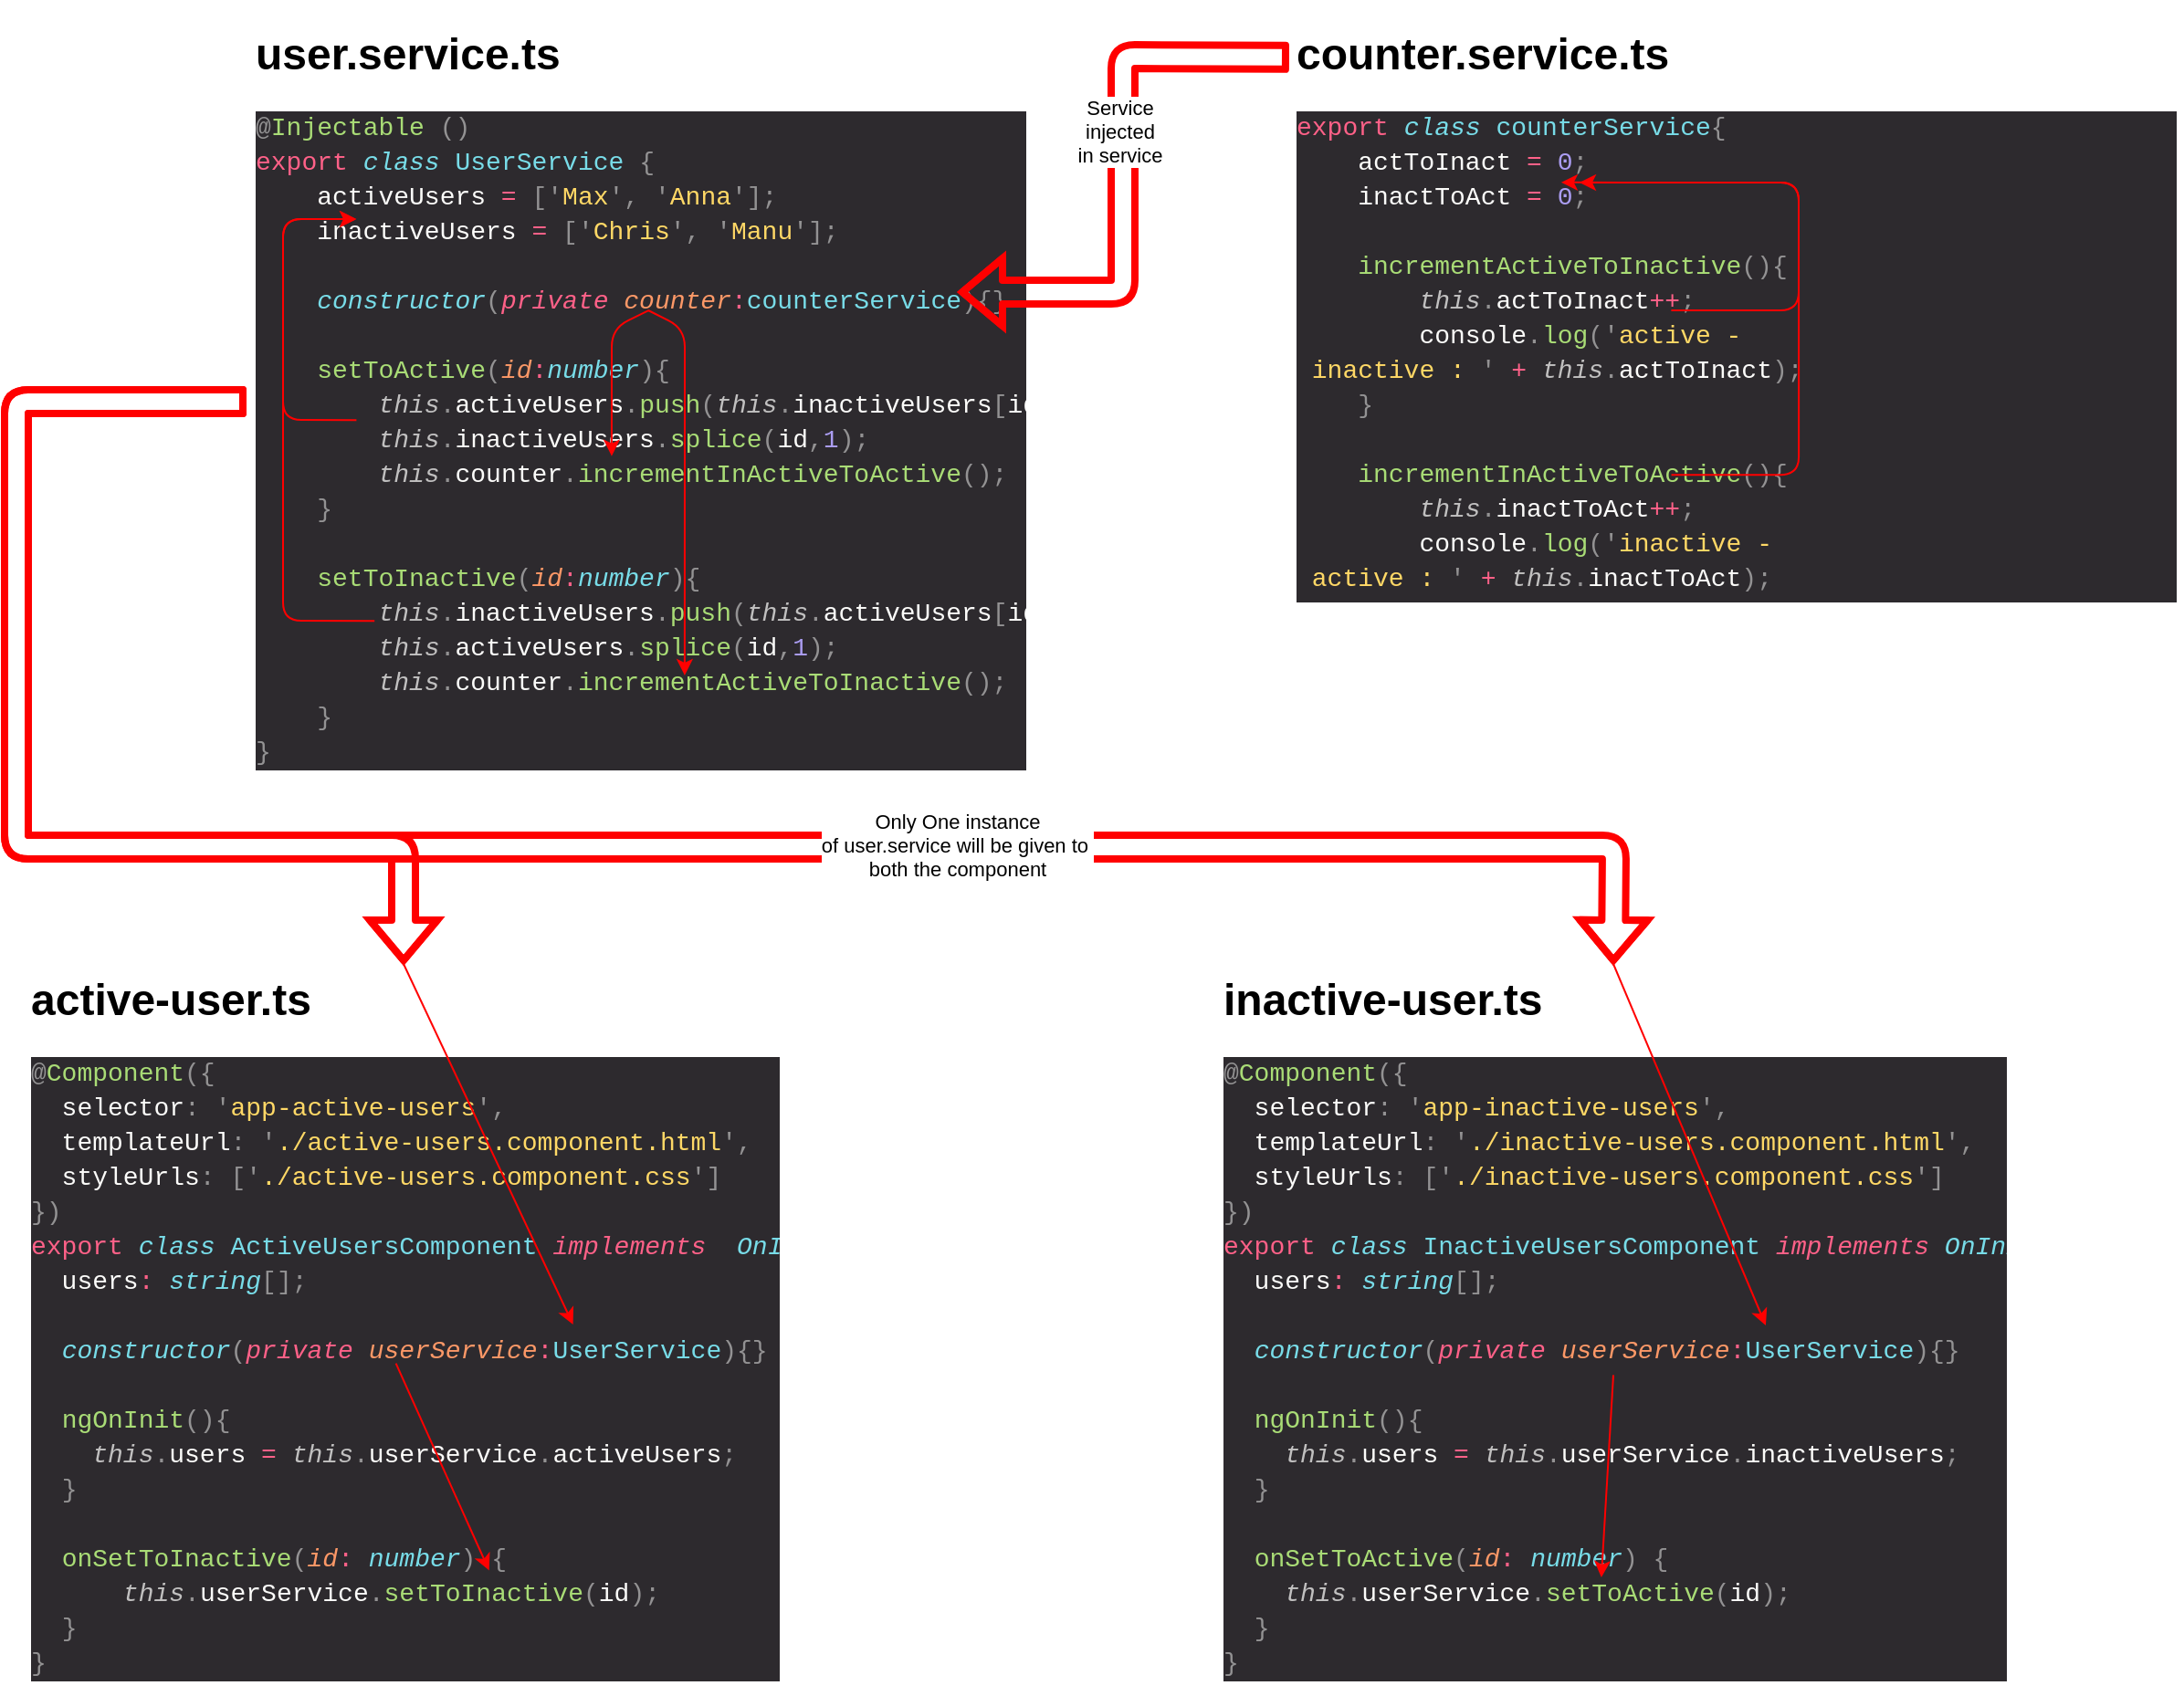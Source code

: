 <mxfile version="13.6.2" type="device"><diagram id="6h_4PzcsOHbC89sfAA33" name="Page-1"><mxGraphModel dx="1321" dy="717" grid="0" gridSize="10" guides="1" tooltips="1" connect="1" arrows="1" fold="1" page="1" pageScale="1" pageWidth="1654" pageHeight="2336" math="0" shadow="0"><root><mxCell id="0"/><mxCell id="1" parent="0"/><mxCell id="MDxQy91ck9an4tMoNOIl-7" value="&lt;h1&gt;counter.service.ts&lt;/h1&gt;&lt;div style=&quot;color: rgb(252 , 252 , 250) ; background-color: rgb(45 , 42 , 46) ; font-family: &amp;#34;consolas&amp;#34; , &amp;#34;courier new&amp;#34; , monospace ; font-size: 14px ; line-height: 19px&quot;&gt;&lt;div&gt;&lt;span style=&quot;color: #ff6188&quot;&gt;export&lt;/span&gt;&amp;nbsp;&lt;span style=&quot;color: #78dce8 ; font-style: italic&quot;&gt;class&lt;/span&gt;&amp;nbsp;&lt;span style=&quot;color: #78dce8&quot;&gt;counterService&lt;/span&gt;&lt;span style=&quot;color: #939293&quot;&gt;{&lt;/span&gt;&lt;/div&gt;&lt;div&gt;&amp;nbsp;&amp;nbsp;&amp;nbsp;&amp;nbsp;actToInact&amp;nbsp;&lt;span style=&quot;color: #ff6188&quot;&gt;=&lt;/span&gt;&amp;nbsp;&lt;span style=&quot;color: #ab9df2&quot;&gt;0&lt;/span&gt;&lt;span style=&quot;color: #939293&quot;&gt;;&lt;/span&gt;&lt;/div&gt;&lt;div&gt;&amp;nbsp;&amp;nbsp;&amp;nbsp;&amp;nbsp;inactToAct&amp;nbsp;&lt;span style=&quot;color: #ff6188&quot;&gt;=&lt;/span&gt;&amp;nbsp;&lt;span style=&quot;color: #ab9df2&quot;&gt;0&lt;/span&gt;&lt;span style=&quot;color: #939293&quot;&gt;;&lt;/span&gt;&lt;/div&gt;&lt;br&gt;&lt;div&gt;&amp;nbsp;&amp;nbsp;&amp;nbsp;&amp;nbsp;&lt;span style=&quot;color: #a9dc76&quot;&gt;incrementActiveToInactive&lt;/span&gt;&lt;span style=&quot;color: #939293&quot;&gt;(){&lt;/span&gt;&lt;/div&gt;&lt;div&gt;&amp;nbsp;&amp;nbsp;&amp;nbsp;&amp;nbsp;&amp;nbsp;&amp;nbsp;&amp;nbsp;&amp;nbsp;&lt;span style=&quot;color: #c1c0c0 ; font-style: italic&quot;&gt;this&lt;/span&gt;&lt;span style=&quot;color: #939293&quot;&gt;.&lt;/span&gt;actToInact&lt;span style=&quot;color: #ff6188&quot;&gt;++&lt;/span&gt;&lt;span style=&quot;color: #939293&quot;&gt;;&lt;/span&gt;&lt;/div&gt;&lt;div&gt;&amp;nbsp;&amp;nbsp;&amp;nbsp;&amp;nbsp;&amp;nbsp;&amp;nbsp;&amp;nbsp;&amp;nbsp;console&lt;span style=&quot;color: #939293&quot;&gt;.&lt;/span&gt;&lt;span style=&quot;color: #a9dc76&quot;&gt;log&lt;/span&gt;&lt;span style=&quot;color: #939293&quot;&gt;(&lt;/span&gt;&lt;span style=&quot;color: #939293&quot;&gt;'&lt;/span&gt;&lt;span style=&quot;color: #ffd866&quot;&gt;active&amp;nbsp;-&amp;nbsp;inactive&amp;nbsp;:&amp;nbsp;&lt;/span&gt;&lt;span style=&quot;color: #939293&quot;&gt;'&lt;/span&gt;&amp;nbsp;&lt;span style=&quot;color: #ff6188&quot;&gt;+&lt;/span&gt;&amp;nbsp;&lt;span style=&quot;color: #c1c0c0 ; font-style: italic&quot;&gt;this&lt;/span&gt;&lt;span style=&quot;color: #939293&quot;&gt;.&lt;/span&gt;actToInact&lt;span style=&quot;color: #939293&quot;&gt;);&lt;/span&gt;&lt;/div&gt;&lt;div&gt;&amp;nbsp;&amp;nbsp;&amp;nbsp;&amp;nbsp;&lt;span style=&quot;color: #939293&quot;&gt;}&lt;/span&gt;&lt;/div&gt;&lt;br&gt;&lt;div&gt;&amp;nbsp;&amp;nbsp;&amp;nbsp;&amp;nbsp;&lt;span style=&quot;color: #a9dc76&quot;&gt;incrementInActiveToActive&lt;/span&gt;&lt;span style=&quot;color: #939293&quot;&gt;(){&lt;/span&gt;&lt;/div&gt;&lt;div&gt;&amp;nbsp;&amp;nbsp;&amp;nbsp;&amp;nbsp;&amp;nbsp;&amp;nbsp;&amp;nbsp;&amp;nbsp;&lt;span style=&quot;color: #c1c0c0 ; font-style: italic&quot;&gt;this&lt;/span&gt;&lt;span style=&quot;color: #939293&quot;&gt;.&lt;/span&gt;inactToAct&lt;span style=&quot;color: #ff6188&quot;&gt;++&lt;/span&gt;&lt;span style=&quot;color: #939293&quot;&gt;;&lt;/span&gt;&lt;/div&gt;&lt;div&gt;&amp;nbsp;&amp;nbsp;&amp;nbsp;&amp;nbsp;&amp;nbsp;&amp;nbsp;&amp;nbsp;&amp;nbsp;console&lt;span style=&quot;color: #939293&quot;&gt;.&lt;/span&gt;&lt;span style=&quot;color: #a9dc76&quot;&gt;log&lt;/span&gt;&lt;span style=&quot;color: #939293&quot;&gt;(&lt;/span&gt;&lt;span style=&quot;color: #939293&quot;&gt;'&lt;/span&gt;&lt;span style=&quot;color: #ffd866&quot;&gt;inactive&amp;nbsp;-&amp;nbsp;active&amp;nbsp;:&amp;nbsp;&lt;/span&gt;&lt;span style=&quot;color: #939293&quot;&gt;'&lt;/span&gt;&amp;nbsp;&lt;span style=&quot;color: #ff6188&quot;&gt;+&lt;/span&gt;&amp;nbsp;&lt;span style=&quot;color: #c1c0c0 ; font-style: italic&quot;&gt;this&lt;/span&gt;&lt;span style=&quot;color: #939293&quot;&gt;.&lt;/span&gt;inactToAct&lt;span style=&quot;color: #939293&quot;&gt;);&lt;/span&gt;&lt;/div&gt;&lt;div&gt;&amp;nbsp;&amp;nbsp;&amp;nbsp;&amp;nbsp;&lt;span style=&quot;color: #939293&quot;&gt;}&lt;/span&gt;&lt;/div&gt;&lt;div&gt;&lt;span style=&quot;color: #939293&quot;&gt;}&lt;/span&gt;&lt;/div&gt;&lt;/div&gt;" style="text;html=1;strokeColor=none;fillColor=none;spacing=5;spacingTop=-20;whiteSpace=wrap;overflow=hidden;rounded=0;" vertex="1" parent="1"><mxGeometry x="811" y="105" width="490" height="320" as="geometry"/></mxCell><mxCell id="MDxQy91ck9an4tMoNOIl-8" value="&lt;h1&gt;user.service.ts&lt;/h1&gt;&lt;div style=&quot;color: rgb(252 , 252 , 250) ; background-color: rgb(45 , 42 , 46) ; font-family: &amp;#34;consolas&amp;#34; , &amp;#34;courier new&amp;#34; , monospace ; font-size: 14px ; line-height: 19px&quot;&gt;&lt;div&gt;&lt;span style=&quot;color: #939293&quot;&gt;@&lt;/span&gt;&lt;span style=&quot;color: #a9dc76&quot;&gt;Injectable&lt;/span&gt;&amp;nbsp;&lt;span style=&quot;color: #939293&quot;&gt;()&lt;/span&gt;&lt;/div&gt;&lt;div&gt;&lt;span style=&quot;color: #ff6188&quot;&gt;export&lt;/span&gt;&amp;nbsp;&lt;span style=&quot;color: #78dce8 ; font-style: italic&quot;&gt;class&lt;/span&gt;&amp;nbsp;&lt;span style=&quot;color: #78dce8&quot;&gt;UserService&lt;/span&gt;&amp;nbsp;&lt;span style=&quot;color: #939293&quot;&gt;{&lt;/span&gt;&lt;/div&gt;&lt;div&gt;&amp;nbsp;&amp;nbsp;&amp;nbsp;&amp;nbsp;activeUsers&amp;nbsp;&lt;span style=&quot;color: #ff6188&quot;&gt;=&lt;/span&gt;&amp;nbsp;&lt;span style=&quot;color: #939293&quot;&gt;[&lt;/span&gt;&lt;span style=&quot;color: #939293&quot;&gt;'&lt;/span&gt;&lt;span style=&quot;color: #ffd866&quot;&gt;Max&lt;/span&gt;&lt;span style=&quot;color: #939293&quot;&gt;'&lt;/span&gt;&lt;span style=&quot;color: #939293&quot;&gt;,&lt;/span&gt;&amp;nbsp;&lt;span style=&quot;color: #939293&quot;&gt;'&lt;/span&gt;&lt;span style=&quot;color: #ffd866&quot;&gt;Anna&lt;/span&gt;&lt;span style=&quot;color: #939293&quot;&gt;'&lt;/span&gt;&lt;span style=&quot;color: #939293&quot;&gt;];&lt;/span&gt;&amp;nbsp; &amp;nbsp; &amp;nbsp;&lt;/div&gt;&lt;div&gt;&amp;nbsp;&amp;nbsp;&amp;nbsp;&amp;nbsp;inactiveUsers&amp;nbsp;&lt;span style=&quot;color: #ff6188&quot;&gt;=&lt;/span&gt;&amp;nbsp;&lt;span style=&quot;color: #939293&quot;&gt;[&lt;/span&gt;&lt;span style=&quot;color: #939293&quot;&gt;'&lt;/span&gt;&lt;span style=&quot;color: #ffd866&quot;&gt;Chris&lt;/span&gt;&lt;span style=&quot;color: #939293&quot;&gt;'&lt;/span&gt;&lt;span style=&quot;color: #939293&quot;&gt;,&lt;/span&gt;&amp;nbsp;&lt;span style=&quot;color: #939293&quot;&gt;'&lt;/span&gt;&lt;span style=&quot;color: #ffd866&quot;&gt;Manu&lt;/span&gt;&lt;span style=&quot;color: #939293&quot;&gt;'&lt;/span&gt;&lt;span style=&quot;color: #939293&quot;&gt;];&lt;/span&gt;&lt;/div&gt;&lt;br&gt;&lt;div&gt;&amp;nbsp;&amp;nbsp;&amp;nbsp;&amp;nbsp;&lt;span style=&quot;color: #78dce8 ; font-style: italic&quot;&gt;constructor&lt;/span&gt;&lt;span style=&quot;color: #939293&quot;&gt;(&lt;/span&gt;&lt;span style=&quot;color: #ff6188 ; font-style: italic&quot;&gt;private&lt;/span&gt;&amp;nbsp;&lt;span style=&quot;color: #fc9867 ; font-style: italic&quot;&gt;counter&lt;/span&gt;&lt;span style=&quot;color: #ff6188&quot;&gt;:&lt;/span&gt;&lt;span style=&quot;color: #78dce8&quot;&gt;counterService&lt;/span&gt;&lt;span style=&quot;color: #939293&quot;&gt;){}&lt;/span&gt;&lt;/div&gt;&lt;br&gt;&lt;div&gt;&amp;nbsp;&amp;nbsp;&amp;nbsp;&amp;nbsp;&lt;span style=&quot;color: #a9dc76&quot;&gt;setToActive&lt;/span&gt;&lt;span style=&quot;color: #939293&quot;&gt;(&lt;/span&gt;&lt;span style=&quot;color: #fc9867 ; font-style: italic&quot;&gt;id&lt;/span&gt;&lt;span style=&quot;color: #ff6188&quot;&gt;:&lt;/span&gt;&lt;span style=&quot;color: #78dce8 ; font-style: italic&quot;&gt;number&lt;/span&gt;&lt;span style=&quot;color: #939293&quot;&gt;){&lt;/span&gt;&lt;/div&gt;&lt;div&gt;&amp;nbsp;&amp;nbsp;&amp;nbsp;&amp;nbsp;&amp;nbsp;&amp;nbsp;&amp;nbsp;&amp;nbsp;&lt;span style=&quot;color: #c1c0c0 ; font-style: italic&quot;&gt;this&lt;/span&gt;&lt;span style=&quot;color: #939293&quot;&gt;.&lt;/span&gt;activeUsers&lt;span style=&quot;color: #939293&quot;&gt;.&lt;/span&gt;&lt;span style=&quot;color: #a9dc76&quot;&gt;push&lt;/span&gt;&lt;span style=&quot;color: #939293&quot;&gt;(&lt;/span&gt;&lt;span style=&quot;color: #c1c0c0 ; font-style: italic&quot;&gt;this&lt;/span&gt;&lt;span style=&quot;color: #939293&quot;&gt;.&lt;/span&gt;inactiveUsers&lt;span style=&quot;color: #939293&quot;&gt;[&lt;/span&gt;id&lt;span style=&quot;color: #939293&quot;&gt;]);&lt;/span&gt;&lt;/div&gt;&lt;div&gt;&amp;nbsp;&amp;nbsp;&amp;nbsp;&amp;nbsp;&amp;nbsp;&amp;nbsp;&amp;nbsp;&amp;nbsp;&lt;span style=&quot;color: #c1c0c0 ; font-style: italic&quot;&gt;this&lt;/span&gt;&lt;span style=&quot;color: #939293&quot;&gt;.&lt;/span&gt;inactiveUsers&lt;span style=&quot;color: #939293&quot;&gt;.&lt;/span&gt;&lt;span style=&quot;color: #a9dc76&quot;&gt;splice&lt;/span&gt;&lt;span style=&quot;color: #939293&quot;&gt;(&lt;/span&gt;id&lt;span style=&quot;color: #939293&quot;&gt;,&lt;/span&gt;&lt;span style=&quot;color: #ab9df2&quot;&gt;1&lt;/span&gt;&lt;span style=&quot;color: #939293&quot;&gt;);&lt;/span&gt;&amp;nbsp;&amp;nbsp;&lt;/div&gt;&lt;div&gt;&amp;nbsp;&amp;nbsp;&amp;nbsp;&amp;nbsp;&amp;nbsp;&amp;nbsp;&amp;nbsp;&amp;nbsp;&lt;span style=&quot;color: #c1c0c0 ; font-style: italic&quot;&gt;this&lt;/span&gt;&lt;span style=&quot;color: #939293&quot;&gt;.&lt;/span&gt;counter&lt;span style=&quot;color: #939293&quot;&gt;.&lt;/span&gt;&lt;span style=&quot;color: #a9dc76&quot;&gt;incrementInActiveToActive&lt;/span&gt;&lt;span style=&quot;color: #939293&quot;&gt;();&lt;/span&gt;&lt;/div&gt;&lt;div&gt;&amp;nbsp;&amp;nbsp;&amp;nbsp;&amp;nbsp;&lt;span style=&quot;color: #939293&quot;&gt;}&lt;/span&gt;&lt;/div&gt;&lt;br&gt;&lt;div&gt;&amp;nbsp;&amp;nbsp;&amp;nbsp;&amp;nbsp;&lt;span style=&quot;color: #a9dc76&quot;&gt;setToInactive&lt;/span&gt;&lt;span style=&quot;color: #939293&quot;&gt;(&lt;/span&gt;&lt;span style=&quot;color: #fc9867 ; font-style: italic&quot;&gt;id&lt;/span&gt;&lt;span style=&quot;color: #ff6188&quot;&gt;:&lt;/span&gt;&lt;span style=&quot;color: #78dce8 ; font-style: italic&quot;&gt;number&lt;/span&gt;&lt;span style=&quot;color: #939293&quot;&gt;){&lt;/span&gt;&lt;/div&gt;&lt;div&gt;&amp;nbsp;&amp;nbsp;&amp;nbsp;&amp;nbsp;&amp;nbsp;&amp;nbsp;&amp;nbsp;&amp;nbsp;&lt;span style=&quot;color: #c1c0c0 ; font-style: italic&quot;&gt;this&lt;/span&gt;&lt;span style=&quot;color: #939293&quot;&gt;.&lt;/span&gt;inactiveUsers&lt;span style=&quot;color: #939293&quot;&gt;.&lt;/span&gt;&lt;span style=&quot;color: #a9dc76&quot;&gt;push&lt;/span&gt;&lt;span style=&quot;color: #939293&quot;&gt;(&lt;/span&gt;&lt;span style=&quot;color: #c1c0c0 ; font-style: italic&quot;&gt;this&lt;/span&gt;&lt;span style=&quot;color: #939293&quot;&gt;.&lt;/span&gt;activeUsers&lt;span style=&quot;color: #939293&quot;&gt;[&lt;/span&gt;id&lt;span style=&quot;color: #939293&quot;&gt;]);&lt;/span&gt;&lt;/div&gt;&lt;div&gt;&amp;nbsp;&amp;nbsp;&amp;nbsp;&amp;nbsp;&amp;nbsp;&amp;nbsp;&amp;nbsp;&amp;nbsp;&lt;span style=&quot;color: #c1c0c0 ; font-style: italic&quot;&gt;this&lt;/span&gt;&lt;span style=&quot;color: #939293&quot;&gt;.&lt;/span&gt;activeUsers&lt;span style=&quot;color: #939293&quot;&gt;.&lt;/span&gt;&lt;span style=&quot;color: #a9dc76&quot;&gt;splice&lt;/span&gt;&lt;span style=&quot;color: #939293&quot;&gt;(&lt;/span&gt;id&lt;span style=&quot;color: #939293&quot;&gt;,&lt;/span&gt;&lt;span style=&quot;color: #ab9df2&quot;&gt;1&lt;/span&gt;&lt;span style=&quot;color: #939293&quot;&gt;);&lt;/span&gt;&amp;nbsp;&amp;nbsp;&lt;/div&gt;&lt;div&gt;&amp;nbsp;&amp;nbsp;&amp;nbsp;&amp;nbsp;&amp;nbsp;&amp;nbsp;&amp;nbsp;&amp;nbsp;&lt;span style=&quot;color: #c1c0c0 ; font-style: italic&quot;&gt;this&lt;/span&gt;&lt;span style=&quot;color: #939293&quot;&gt;.&lt;/span&gt;counter&lt;span style=&quot;color: #939293&quot;&gt;.&lt;/span&gt;&lt;span style=&quot;color: #a9dc76&quot;&gt;incrementActiveToInactive&lt;/span&gt;&lt;span style=&quot;color: #939293&quot;&gt;();&lt;/span&gt;&lt;/div&gt;&lt;div&gt;&amp;nbsp;&amp;nbsp;&amp;nbsp;&amp;nbsp;&lt;span style=&quot;color: #939293&quot;&gt;}&lt;/span&gt;&lt;/div&gt;&lt;div&gt;&lt;span style=&quot;color: #939293&quot;&gt;}&lt;/span&gt;&lt;/div&gt;&lt;/div&gt;" style="text;html=1;strokeColor=none;fillColor=none;spacing=5;spacingTop=-20;whiteSpace=wrap;overflow=hidden;rounded=0;" vertex="1" parent="1"><mxGeometry x="241" y="105" width="430" height="420" as="geometry"/></mxCell><mxCell id="MDxQy91ck9an4tMoNOIl-9" value="" style="endArrow=classic;html=1;strokeColor=#FF0000;exitX=0.512;exitY=0.381;exitDx=0;exitDy=0;exitPerimeter=0;entryX=0.465;entryY=0.571;entryDx=0;entryDy=0;entryPerimeter=0;" edge="1" parent="1" source="MDxQy91ck9an4tMoNOIl-8" target="MDxQy91ck9an4tMoNOIl-8"><mxGeometry width="50" height="50" relative="1" as="geometry"><mxPoint x="741" y="375" as="sourcePoint"/><mxPoint x="721" y="245" as="targetPoint"/><Array as="points"><mxPoint x="441" y="275"/></Array></mxGeometry></mxCell><mxCell id="MDxQy91ck9an4tMoNOIl-10" value="" style="endArrow=classic;html=1;strokeColor=#FF0000;entryX=0.558;entryY=0.857;entryDx=0;entryDy=0;entryPerimeter=0;" edge="1" parent="1" target="MDxQy91ck9an4tMoNOIl-8"><mxGeometry width="50" height="50" relative="1" as="geometry"><mxPoint x="461" y="265" as="sourcePoint"/><mxPoint x="450.95" y="354.82" as="targetPoint"/><Array as="points"><mxPoint x="481" y="275"/></Array></mxGeometry></mxCell><mxCell id="MDxQy91ck9an4tMoNOIl-11" value="" style="endArrow=classic;html=1;strokeColor=#FF0000;exitX=0.14;exitY=0.524;exitDx=0;exitDy=0;exitPerimeter=0;entryX=0.14;entryY=0.262;entryDx=0;entryDy=0;entryPerimeter=0;" edge="1" parent="1" source="MDxQy91ck9an4tMoNOIl-8" target="MDxQy91ck9an4tMoNOIl-8"><mxGeometry width="50" height="50" relative="1" as="geometry"><mxPoint x="461" y="355" as="sourcePoint"/><mxPoint x="511" y="305" as="targetPoint"/><Array as="points"><mxPoint x="261" y="325"/><mxPoint x="261" y="215"/></Array></mxGeometry></mxCell><mxCell id="MDxQy91ck9an4tMoNOIl-12" value="" style="endArrow=classic;html=1;strokeColor=#FF0000;exitX=0.163;exitY=0.786;exitDx=0;exitDy=0;exitPerimeter=0;" edge="1" parent="1" source="MDxQy91ck9an4tMoNOIl-8"><mxGeometry width="50" height="50" relative="1" as="geometry"><mxPoint x="311.2" y="335.08" as="sourcePoint"/><mxPoint x="301" y="215" as="targetPoint"/><Array as="points"><mxPoint x="261" y="435"/><mxPoint x="261" y="215"/></Array></mxGeometry></mxCell><mxCell id="MDxQy91ck9an4tMoNOIl-13" value="" style="endArrow=classic;html=1;strokeColor=#FF0000;entryX=0.306;entryY=0.281;entryDx=0;entryDy=0;entryPerimeter=0;exitX=0.429;exitY=0.5;exitDx=0;exitDy=0;exitPerimeter=0;" edge="1" parent="1" source="MDxQy91ck9an4tMoNOIl-7" target="MDxQy91ck9an4tMoNOIl-7"><mxGeometry width="50" height="50" relative="1" as="geometry"><mxPoint x="1011" y="355" as="sourcePoint"/><mxPoint x="1061" y="305" as="targetPoint"/><Array as="points"><mxPoint x="1091" y="265"/><mxPoint x="1091" y="195"/><mxPoint x="1021" y="195"/></Array></mxGeometry></mxCell><mxCell id="MDxQy91ck9an4tMoNOIl-14" value="" style="endArrow=classic;html=1;strokeColor=#FF0000;exitX=0.429;exitY=0.5;exitDx=0;exitDy=0;exitPerimeter=0;" edge="1" parent="1"><mxGeometry width="50" height="50" relative="1" as="geometry"><mxPoint x="1021.27" y="355.08" as="sourcePoint"/><mxPoint x="971" y="195" as="targetPoint"/><Array as="points"><mxPoint x="1091.06" y="355.08"/><mxPoint x="1091.06" y="285.08"/><mxPoint x="1091" y="195"/></Array></mxGeometry></mxCell><mxCell id="MDxQy91ck9an4tMoNOIl-15" value="" style="shape=flexArrow;endArrow=classic;html=1;strokeColor=#FF0000;exitX=0.002;exitY=0.067;exitDx=0;exitDy=0;exitPerimeter=0;strokeWidth=4;" edge="1" parent="1" source="MDxQy91ck9an4tMoNOIl-7"><mxGeometry width="50" height="50" relative="1" as="geometry"><mxPoint x="761" y="355" as="sourcePoint"/><mxPoint x="631" y="255" as="targetPoint"/><Array as="points"><mxPoint x="721" y="126"/><mxPoint x="721" y="255"/></Array></mxGeometry></mxCell><mxCell id="MDxQy91ck9an4tMoNOIl-16" value="Service &lt;br&gt;injected &lt;br&gt;in service" style="edgeLabel;html=1;align=center;verticalAlign=middle;resizable=0;points=[];" vertex="1" connectable="0" parent="MDxQy91ck9an4tMoNOIl-15"><mxGeometry x="-0.413" y="41" relative="1" as="geometry"><mxPoint x="-43" y="41" as="offset"/></mxGeometry></mxCell><mxCell id="MDxQy91ck9an4tMoNOIl-17" value="&lt;h1&gt;active-user.ts&lt;/h1&gt;&lt;div style=&quot;color: rgb(252 , 252 , 250) ; background-color: rgb(45 , 42 , 46) ; font-family: &amp;#34;consolas&amp;#34; , &amp;#34;courier new&amp;#34; , monospace ; font-size: 14px ; line-height: 19px&quot;&gt;&lt;div&gt;&lt;span style=&quot;color: #939293&quot;&gt;@&lt;/span&gt;&lt;span style=&quot;color: #a9dc76&quot;&gt;Component&lt;/span&gt;&lt;span style=&quot;color: #939293&quot;&gt;({&lt;/span&gt;&lt;/div&gt;&lt;div&gt;&amp;nbsp;&amp;nbsp;selector&lt;span style=&quot;color: #939293&quot;&gt;:&lt;/span&gt;&amp;nbsp;&lt;span style=&quot;color: #939293&quot;&gt;'&lt;/span&gt;&lt;span style=&quot;color: #ffd866&quot;&gt;app-active-users&lt;/span&gt;&lt;span style=&quot;color: #939293&quot;&gt;'&lt;/span&gt;&lt;span style=&quot;color: #939293&quot;&gt;,&lt;/span&gt;&lt;/div&gt;&lt;div&gt;&amp;nbsp;&amp;nbsp;templateUrl&lt;span style=&quot;color: #939293&quot;&gt;:&lt;/span&gt;&amp;nbsp;&lt;span style=&quot;color: #939293&quot;&gt;'&lt;/span&gt;&lt;span style=&quot;color: #ffd866&quot;&gt;./active-users.component.html&lt;/span&gt;&lt;span style=&quot;color: #939293&quot;&gt;'&lt;/span&gt;&lt;span style=&quot;color: #939293&quot;&gt;,&lt;/span&gt;&lt;/div&gt;&lt;div&gt;&amp;nbsp;&amp;nbsp;styleUrls&lt;span style=&quot;color: #939293&quot;&gt;:&lt;/span&gt;&amp;nbsp;&lt;span style=&quot;color: #939293&quot;&gt;[&lt;/span&gt;&lt;span style=&quot;color: #939293&quot;&gt;'&lt;/span&gt;&lt;span style=&quot;color: #ffd866&quot;&gt;./active-users.component.css&lt;/span&gt;&lt;span style=&quot;color: #939293&quot;&gt;'&lt;/span&gt;&lt;span style=&quot;color: #939293&quot;&gt;]&lt;/span&gt;&lt;/div&gt;&lt;div&gt;&lt;span style=&quot;color: #939293&quot;&gt;})&lt;/span&gt;&lt;/div&gt;&lt;div&gt;&lt;span style=&quot;color: #ff6188&quot;&gt;export&lt;/span&gt;&amp;nbsp;&lt;span style=&quot;color: #78dce8 ; font-style: italic&quot;&gt;class&lt;/span&gt;&amp;nbsp;&lt;span style=&quot;color: #78dce8&quot;&gt;ActiveUsersComponent&lt;/span&gt;&amp;nbsp;&lt;span style=&quot;color: #ff6188 ; font-style: italic&quot;&gt;implements&lt;/span&gt;&amp;nbsp;&amp;nbsp;&lt;span style=&quot;color: #78dce8 ; font-style: italic&quot;&gt;OnInit&lt;/span&gt;&lt;span style=&quot;color: #939293&quot;&gt;{&lt;/span&gt;&lt;/div&gt;&lt;div&gt;&amp;nbsp;&amp;nbsp;users&lt;span style=&quot;color: #ff6188&quot;&gt;:&lt;/span&gt;&amp;nbsp;&lt;span style=&quot;color: #78dce8 ; font-style: italic&quot;&gt;string&lt;/span&gt;&lt;span style=&quot;color: #939293&quot;&gt;[];&lt;/span&gt;&lt;/div&gt;&lt;div&gt;&amp;nbsp;&amp;nbsp;&lt;/div&gt;&lt;div&gt;&amp;nbsp;&amp;nbsp;&lt;span style=&quot;color: #78dce8 ; font-style: italic&quot;&gt;constructor&lt;/span&gt;&lt;span style=&quot;color: #939293&quot;&gt;(&lt;/span&gt;&lt;span style=&quot;color: #ff6188 ; font-style: italic&quot;&gt;private&lt;/span&gt;&amp;nbsp;&lt;span style=&quot;color: #fc9867 ; font-style: italic&quot;&gt;userService&lt;/span&gt;&lt;span style=&quot;color: #ff6188&quot;&gt;:&lt;/span&gt;&lt;span style=&quot;color: #78dce8&quot;&gt;UserService&lt;/span&gt;&lt;span style=&quot;color: #939293&quot;&gt;){}&lt;/span&gt;&lt;/div&gt;&lt;br&gt;&lt;div&gt;&amp;nbsp;&amp;nbsp;&lt;span style=&quot;color: #a9dc76&quot;&gt;ngOnInit&lt;/span&gt;&lt;span style=&quot;color: #939293&quot;&gt;(){&lt;/span&gt;&lt;/div&gt;&lt;div&gt;&amp;nbsp;&amp;nbsp;&amp;nbsp;&amp;nbsp;&lt;span style=&quot;color: #c1c0c0 ; font-style: italic&quot;&gt;this&lt;/span&gt;&lt;span style=&quot;color: #939293&quot;&gt;.&lt;/span&gt;users&amp;nbsp;&lt;span style=&quot;color: #ff6188&quot;&gt;=&lt;/span&gt;&amp;nbsp;&lt;span style=&quot;color: #c1c0c0 ; font-style: italic&quot;&gt;this&lt;/span&gt;&lt;span style=&quot;color: #939293&quot;&gt;.&lt;/span&gt;userService&lt;span style=&quot;color: #939293&quot;&gt;.&lt;/span&gt;activeUsers&lt;span style=&quot;color: #939293&quot;&gt;;&lt;/span&gt;&lt;/div&gt;&lt;div&gt;&amp;nbsp;&amp;nbsp;&lt;span style=&quot;color: #939293&quot;&gt;}&lt;/span&gt;&lt;/div&gt;&lt;br&gt;&lt;div&gt;&amp;nbsp;&amp;nbsp;&lt;span style=&quot;color: #a9dc76&quot;&gt;onSetToInactive&lt;/span&gt;&lt;span style=&quot;color: #939293&quot;&gt;(&lt;/span&gt;&lt;span style=&quot;color: #fc9867 ; font-style: italic&quot;&gt;id&lt;/span&gt;&lt;span style=&quot;color: #ff6188&quot;&gt;:&lt;/span&gt;&amp;nbsp;&lt;span style=&quot;color: #78dce8 ; font-style: italic&quot;&gt;number&lt;/span&gt;&lt;span style=&quot;color: #939293&quot;&gt;)&lt;/span&gt;&amp;nbsp;&lt;span style=&quot;color: #939293&quot;&gt;{&lt;/span&gt;&lt;/div&gt;&lt;div&gt;&amp;nbsp;&amp;nbsp;&amp;nbsp;&amp;nbsp;&amp;nbsp;&amp;nbsp;&lt;span style=&quot;color: #c1c0c0 ; font-style: italic&quot;&gt;this&lt;/span&gt;&lt;span style=&quot;color: #939293&quot;&gt;.&lt;/span&gt;userService&lt;span style=&quot;color: #939293&quot;&gt;.&lt;/span&gt;&lt;span style=&quot;color: #a9dc76&quot;&gt;setToInactive&lt;/span&gt;&lt;span style=&quot;color: #939293&quot;&gt;(&lt;/span&gt;id&lt;span style=&quot;color: #939293&quot;&gt;);&lt;/span&gt;&lt;/div&gt;&lt;div&gt;&amp;nbsp;&amp;nbsp;&lt;span style=&quot;color: #939293&quot;&gt;}&lt;/span&gt;&lt;/div&gt;&lt;div&gt;&lt;span style=&quot;color: #939293&quot;&gt;}&lt;/span&gt;&lt;/div&gt;&lt;/div&gt;" style="text;html=1;strokeColor=none;fillColor=none;spacing=5;spacingTop=-20;whiteSpace=wrap;overflow=hidden;rounded=0;" vertex="1" parent="1"><mxGeometry x="118" y="623" width="418" height="395" as="geometry"/></mxCell><mxCell id="MDxQy91ck9an4tMoNOIl-18" value="&lt;h1&gt;inactive-user.ts&lt;/h1&gt;&lt;div&gt;&lt;div style=&quot;color: rgb(252 , 252 , 250) ; background-color: rgb(45 , 42 , 46) ; font-family: &amp;#34;consolas&amp;#34; , &amp;#34;courier new&amp;#34; , monospace ; font-size: 14px ; line-height: 19px&quot;&gt;&lt;div&gt;&lt;span style=&quot;color: #939293&quot;&gt;@&lt;/span&gt;&lt;span style=&quot;color: #a9dc76&quot;&gt;Component&lt;/span&gt;&lt;span style=&quot;color: #939293&quot;&gt;({&lt;/span&gt;&lt;/div&gt;&lt;div&gt;&amp;nbsp;&amp;nbsp;selector&lt;span style=&quot;color: #939293&quot;&gt;:&lt;/span&gt;&amp;nbsp;&lt;span style=&quot;color: #939293&quot;&gt;'&lt;/span&gt;&lt;span style=&quot;color: #ffd866&quot;&gt;app-inactive-users&lt;/span&gt;&lt;span style=&quot;color: #939293&quot;&gt;'&lt;/span&gt;&lt;span style=&quot;color: #939293&quot;&gt;,&lt;/span&gt;&lt;/div&gt;&lt;div&gt;&amp;nbsp;&amp;nbsp;templateUrl&lt;span style=&quot;color: #939293&quot;&gt;:&lt;/span&gt;&amp;nbsp;&lt;span style=&quot;color: #939293&quot;&gt;'&lt;/span&gt;&lt;span style=&quot;color: #ffd866&quot;&gt;./inactive-users.component.html&lt;/span&gt;&lt;span style=&quot;color: #939293&quot;&gt;'&lt;/span&gt;&lt;span style=&quot;color: #939293&quot;&gt;,&lt;/span&gt;&lt;/div&gt;&lt;div&gt;&amp;nbsp;&amp;nbsp;styleUrls&lt;span style=&quot;color: #939293&quot;&gt;:&lt;/span&gt;&amp;nbsp;&lt;span style=&quot;color: #939293&quot;&gt;[&lt;/span&gt;&lt;span style=&quot;color: #939293&quot;&gt;'&lt;/span&gt;&lt;span style=&quot;color: #ffd866&quot;&gt;./inactive-users.component.css&lt;/span&gt;&lt;span style=&quot;color: #939293&quot;&gt;'&lt;/span&gt;&lt;span style=&quot;color: #939293&quot;&gt;]&lt;/span&gt;&lt;/div&gt;&lt;div&gt;&lt;span style=&quot;color: #939293&quot;&gt;})&lt;/span&gt;&lt;/div&gt;&lt;div&gt;&lt;span style=&quot;color: #ff6188&quot;&gt;export&lt;/span&gt;&amp;nbsp;&lt;span style=&quot;color: #78dce8 ; font-style: italic&quot;&gt;class&lt;/span&gt;&amp;nbsp;&lt;span style=&quot;color: #78dce8&quot;&gt;InactiveUsersComponent&lt;/span&gt;&amp;nbsp;&lt;span style=&quot;color: #ff6188 ; font-style: italic&quot;&gt;implements&lt;/span&gt;&amp;nbsp;&lt;span style=&quot;color: #78dce8 ; font-style: italic&quot;&gt;OnInit&lt;/span&gt;&amp;nbsp;&lt;span style=&quot;color: #939293&quot;&gt;{&lt;/span&gt;&lt;/div&gt;&lt;div&gt;&amp;nbsp;&amp;nbsp;users&lt;span style=&quot;color: #ff6188&quot;&gt;:&lt;/span&gt;&amp;nbsp;&lt;span style=&quot;color: #78dce8 ; font-style: italic&quot;&gt;string&lt;/span&gt;&lt;span style=&quot;color: #939293&quot;&gt;[];&lt;/span&gt;&lt;/div&gt;&lt;br&gt;&lt;div&gt;&amp;nbsp;&amp;nbsp;&lt;span style=&quot;color: #78dce8 ; font-style: italic&quot;&gt;constructor&lt;/span&gt;&lt;span style=&quot;color: #939293&quot;&gt;(&lt;/span&gt;&lt;span style=&quot;color: #ff6188 ; font-style: italic&quot;&gt;private&lt;/span&gt;&amp;nbsp;&lt;span style=&quot;color: #fc9867 ; font-style: italic&quot;&gt;userService&lt;/span&gt;&lt;span style=&quot;color: #ff6188&quot;&gt;:&lt;/span&gt;&lt;span style=&quot;color: #78dce8&quot;&gt;UserService&lt;/span&gt;&lt;span style=&quot;color: #939293&quot;&gt;){}&lt;/span&gt;&amp;nbsp;&amp;nbsp;&amp;nbsp;&amp;nbsp;&amp;nbsp;&lt;/div&gt;&lt;br&gt;&lt;div&gt;&amp;nbsp;&amp;nbsp;&lt;span style=&quot;color: #a9dc76&quot;&gt;ngOnInit&lt;/span&gt;&lt;span style=&quot;color: #939293&quot;&gt;(){&lt;/span&gt;&lt;/div&gt;&lt;div&gt;&amp;nbsp;&amp;nbsp;&amp;nbsp;&amp;nbsp;&lt;span style=&quot;color: #c1c0c0 ; font-style: italic&quot;&gt;this&lt;/span&gt;&lt;span style=&quot;color: #939293&quot;&gt;.&lt;/span&gt;users&amp;nbsp;&lt;span style=&quot;color: #ff6188&quot;&gt;=&lt;/span&gt;&amp;nbsp;&lt;span style=&quot;color: #c1c0c0 ; font-style: italic&quot;&gt;this&lt;/span&gt;&lt;span style=&quot;color: #939293&quot;&gt;.&lt;/span&gt;userService&lt;span style=&quot;color: #939293&quot;&gt;.&lt;/span&gt;inactiveUsers&lt;span style=&quot;color: #939293&quot;&gt;;&lt;/span&gt;&lt;/div&gt;&lt;div&gt;&amp;nbsp;&amp;nbsp;&lt;span style=&quot;color: #939293&quot;&gt;}&lt;/span&gt;&lt;/div&gt;&lt;br&gt;&lt;div&gt;&amp;nbsp;&amp;nbsp;&lt;span style=&quot;color: #a9dc76&quot;&gt;onSetToActive&lt;/span&gt;&lt;span style=&quot;color: #939293&quot;&gt;(&lt;/span&gt;&lt;span style=&quot;color: #fc9867 ; font-style: italic&quot;&gt;id&lt;/span&gt;&lt;span style=&quot;color: #ff6188&quot;&gt;:&lt;/span&gt;&amp;nbsp;&lt;span style=&quot;color: #78dce8 ; font-style: italic&quot;&gt;number&lt;/span&gt;&lt;span style=&quot;color: #939293&quot;&gt;)&lt;/span&gt;&amp;nbsp;&lt;span style=&quot;color: #939293&quot;&gt;{&lt;/span&gt;&lt;/div&gt;&lt;div&gt;&amp;nbsp;&amp;nbsp;&amp;nbsp;&amp;nbsp;&lt;span style=&quot;color: #c1c0c0 ; font-style: italic&quot;&gt;this&lt;/span&gt;&lt;span style=&quot;color: #939293&quot;&gt;.&lt;/span&gt;userService&lt;span style=&quot;color: #939293&quot;&gt;.&lt;/span&gt;&lt;span style=&quot;color: #a9dc76&quot;&gt;setToActive&lt;/span&gt;&lt;span style=&quot;color: #939293&quot;&gt;(&lt;/span&gt;id&lt;span style=&quot;color: #939293&quot;&gt;);&lt;/span&gt;&lt;/div&gt;&lt;div&gt;&amp;nbsp;&amp;nbsp;&lt;span style=&quot;color: #939293&quot;&gt;}&lt;/span&gt;&lt;/div&gt;&lt;div&gt;&lt;span style=&quot;color: #939293&quot;&gt;}&lt;/span&gt;&lt;/div&gt;&lt;/div&gt;&lt;/div&gt;" style="text;html=1;strokeColor=none;fillColor=none;spacing=5;spacingTop=-20;whiteSpace=wrap;overflow=hidden;rounded=0;" vertex="1" parent="1"><mxGeometry x="771" y="623" width="437" height="400" as="geometry"/></mxCell><mxCell id="MDxQy91ck9an4tMoNOIl-19" value="" style="shape=flexArrow;endArrow=classic;html=1;strokeColor=#FF0000;strokeWidth=4;entryX=0.5;entryY=0;entryDx=0;entryDy=0;exitX=0;exitY=0.5;exitDx=0;exitDy=0;" edge="1" parent="1" source="MDxQy91ck9an4tMoNOIl-8" target="MDxQy91ck9an4tMoNOIl-17"><mxGeometry width="50" height="50" relative="1" as="geometry"><mxPoint x="231" y="125" as="sourcePoint"/><mxPoint x="658" y="415" as="targetPoint"/><Array as="points"><mxPoint x="115" y="315"/><mxPoint x="115" y="559"/><mxPoint x="327" y="559"/></Array></mxGeometry></mxCell><mxCell id="MDxQy91ck9an4tMoNOIl-20" value="" style="shape=flexArrow;endArrow=classic;html=1;strokeColor=#FF0000;strokeWidth=4;entryX=0.5;entryY=0;entryDx=0;entryDy=0;exitX=0;exitY=0.5;exitDx=0;exitDy=0;" edge="1" parent="1" source="MDxQy91ck9an4tMoNOIl-8" target="MDxQy91ck9an4tMoNOIl-18"><mxGeometry width="50" height="50" relative="1" as="geometry"><mxPoint x="242" y="315" as="sourcePoint"/><mxPoint x="658" y="415" as="targetPoint"/><Array as="points"><mxPoint x="115" y="315"/><mxPoint x="115" y="559"/><mxPoint x="990" y="559"/></Array></mxGeometry></mxCell><mxCell id="MDxQy91ck9an4tMoNOIl-25" value="Only One instance&lt;br&gt;of user.service will be given to&amp;nbsp;&lt;br&gt;both the component" style="edgeLabel;html=1;align=center;verticalAlign=middle;resizable=0;points=[];" vertex="1" connectable="0" parent="MDxQy91ck9an4tMoNOIl-20"><mxGeometry x="0.352" y="-4" relative="1" as="geometry"><mxPoint y="-5" as="offset"/></mxGeometry></mxCell><mxCell id="MDxQy91ck9an4tMoNOIl-23" value="" style="endArrow=classic;html=1;strokeColor=#FF0000;strokeWidth=1;exitX=0.5;exitY=0;exitDx=0;exitDy=0;entryX=0.722;entryY=0.5;entryDx=0;entryDy=0;entryPerimeter=0;" edge="1" parent="1" source="MDxQy91ck9an4tMoNOIl-17" target="MDxQy91ck9an4tMoNOIl-17"><mxGeometry width="50" height="50" relative="1" as="geometry"><mxPoint x="608" y="886" as="sourcePoint"/><mxPoint x="658" y="836" as="targetPoint"/></mxGeometry></mxCell><mxCell id="MDxQy91ck9an4tMoNOIl-24" value="" style="endArrow=classic;html=1;strokeColor=#FF0000;strokeWidth=1;entryX=0.691;entryY=0.495;entryDx=0;entryDy=0;entryPerimeter=0;exitX=0.5;exitY=0;exitDx=0;exitDy=0;" edge="1" parent="1" source="MDxQy91ck9an4tMoNOIl-18" target="MDxQy91ck9an4tMoNOIl-18"><mxGeometry width="50" height="50" relative="1" as="geometry"><mxPoint x="608" y="886" as="sourcePoint"/><mxPoint x="658" y="836" as="targetPoint"/></mxGeometry></mxCell><mxCell id="MDxQy91ck9an4tMoNOIl-26" value="" style="endArrow=classic;html=1;strokeColor=#FF0000;strokeWidth=1;exitX=0.49;exitY=0.554;exitDx=0;exitDy=0;exitPerimeter=0;entryX=0.612;entryY=0.841;entryDx=0;entryDy=0;entryPerimeter=0;" edge="1" parent="1" source="MDxQy91ck9an4tMoNOIl-17" target="MDxQy91ck9an4tMoNOIl-17"><mxGeometry width="50" height="50" relative="1" as="geometry"><mxPoint x="520" y="906" as="sourcePoint"/><mxPoint x="570" y="856" as="targetPoint"/></mxGeometry></mxCell><mxCell id="MDxQy91ck9an4tMoNOIl-27" value="" style="endArrow=classic;html=1;strokeColor=#FF0000;strokeWidth=1;entryX=0.485;entryY=0.84;entryDx=0;entryDy=0;entryPerimeter=0;exitX=0.5;exitY=0.563;exitDx=0;exitDy=0;exitPerimeter=0;" edge="1" parent="1" source="MDxQy91ck9an4tMoNOIl-18" target="MDxQy91ck9an4tMoNOIl-18"><mxGeometry width="50" height="50" relative="1" as="geometry"><mxPoint x="520" y="906" as="sourcePoint"/><mxPoint x="570" y="856" as="targetPoint"/></mxGeometry></mxCell></root></mxGraphModel></diagram></mxfile>